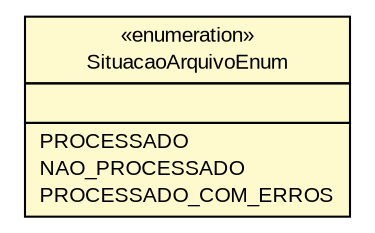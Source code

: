 #!/usr/local/bin/dot
#
# Class diagram 
# Generated by UMLGraph version R5_6 (http://www.umlgraph.org/)
#

digraph G {
	edge [fontname="arial",fontsize=10,labelfontname="arial",labelfontsize=10];
	node [fontname="arial",fontsize=10,shape=plaintext];
	nodesep=0.25;
	ranksep=0.5;
	// br.gov.to.sefaz.arr.persistence.enums.SituacaoArquivoEnum
	c787409 [label=<<table title="br.gov.to.sefaz.arr.persistence.enums.SituacaoArquivoEnum" border="0" cellborder="1" cellspacing="0" cellpadding="2" port="p" bgcolor="lemonChiffon" href="./SituacaoArquivoEnum.html">
		<tr><td><table border="0" cellspacing="0" cellpadding="1">
<tr><td align="center" balign="center"> &#171;enumeration&#187; </td></tr>
<tr><td align="center" balign="center"> SituacaoArquivoEnum </td></tr>
		</table></td></tr>
		<tr><td><table border="0" cellspacing="0" cellpadding="1">
<tr><td align="left" balign="left">  </td></tr>
		</table></td></tr>
		<tr><td><table border="0" cellspacing="0" cellpadding="1">
<tr><td align="left" balign="left"> PROCESSADO </td></tr>
<tr><td align="left" balign="left"> NAO_PROCESSADO </td></tr>
<tr><td align="left" balign="left"> PROCESSADO_COM_ERROS </td></tr>
		</table></td></tr>
		</table>>, URL="./SituacaoArquivoEnum.html", fontname="arial", fontcolor="black", fontsize=10.0];
}

